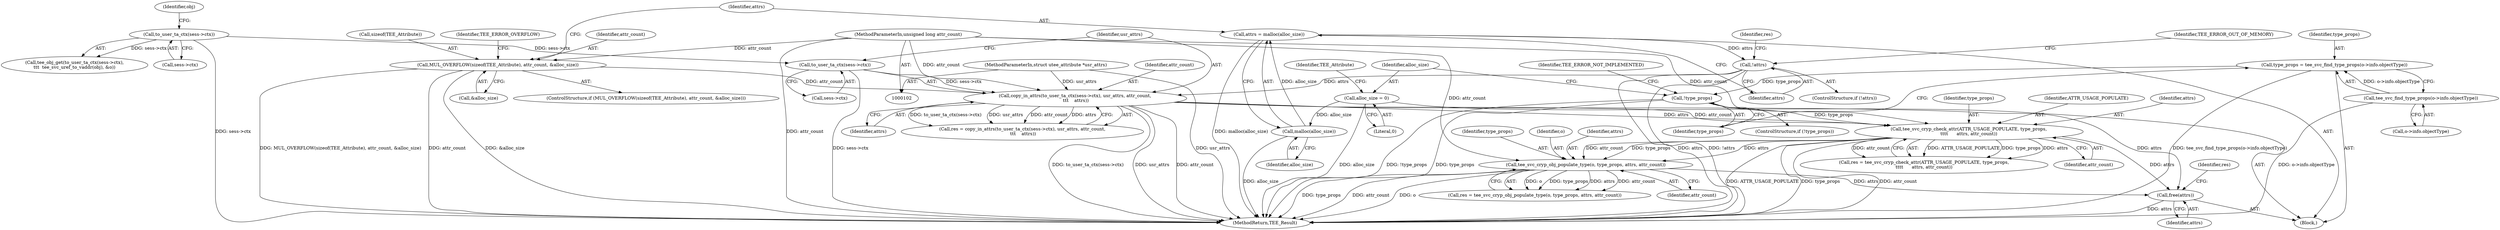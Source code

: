 digraph "0_optee_os_b60e1cee406a1ff521145ab9534370dfb85dd592@API" {
"1000248" [label="(Call,free(attrs))"];
"1000219" [label="(Call,tee_svc_cryp_check_attr(ATTR_USAGE_POPULATE, type_props,\n\t\t\t\t      attrs, attr_count))"];
"1000176" [label="(Call,!type_props)"];
"1000167" [label="(Call,type_props = tee_svc_find_type_props(o->info.objectType))"];
"1000169" [label="(Call,tee_svc_find_type_props(o->info.objectType))"];
"1000204" [label="(Call,copy_in_attrs(to_user_ta_ctx(sess->ctx), usr_attrs, attr_count,\n \t\t\t    attrs))"];
"1000205" [label="(Call,to_user_ta_ctx(sess->ctx))"];
"1000129" [label="(Call,to_user_ta_ctx(sess->ctx))"];
"1000104" [label="(MethodParameterIn,struct utee_attribute *usr_attrs)"];
"1000185" [label="(Call,MUL_OVERFLOW(sizeof(TEE_Attribute), attr_count, &alloc_size))"];
"1000105" [label="(MethodParameterIn,unsigned long attr_count)"];
"1000198" [label="(Call,!attrs)"];
"1000193" [label="(Call,attrs = malloc(alloc_size))"];
"1000195" [label="(Call,malloc(alloc_size))"];
"1000181" [label="(Call,alloc_size = 0)"];
"1000231" [label="(Call,tee_svc_cryp_obj_populate_type(o, type_props, attrs, attr_count))"];
"1000188" [label="(Identifier,attr_count)"];
"1000187" [label="(Identifier,TEE_Attribute)"];
"1000222" [label="(Identifier,attrs)"];
"1000206" [label="(Call,sess->ctx)"];
"1000177" [label="(Identifier,type_props)"];
"1000219" [label="(Call,tee_svc_cryp_check_attr(ATTR_USAGE_POPULATE, type_props,\n\t\t\t\t      attrs, attr_count))"];
"1000210" [label="(Identifier,attr_count)"];
"1000235" [label="(Identifier,attr_count)"];
"1000221" [label="(Identifier,type_props)"];
"1000248" [label="(Call,free(attrs))"];
"1000251" [label="(Identifier,res)"];
"1000211" [label="(Identifier,attrs)"];
"1000175" [label="(ControlStructure,if (!type_props))"];
"1000203" [label="(Identifier,res)"];
"1000181" [label="(Call,alloc_size = 0)"];
"1000130" [label="(Call,sess->ctx)"];
"1000220" [label="(Identifier,ATTR_USAGE_POPULATE)"];
"1000249" [label="(Identifier,attrs)"];
"1000168" [label="(Identifier,type_props)"];
"1000202" [label="(Call,res = copy_in_attrs(to_user_ta_ctx(sess->ctx), usr_attrs, attr_count,\n \t\t\t    attrs))"];
"1000233" [label="(Identifier,type_props)"];
"1000105" [label="(MethodParameterIn,unsigned long attr_count)"];
"1000217" [label="(Call,res = tee_svc_cryp_check_attr(ATTR_USAGE_POPULATE, type_props,\n\t\t\t\t      attrs, attr_count))"];
"1000179" [label="(Identifier,TEE_ERROR_NOT_IMPLEMENTED)"];
"1000229" [label="(Call,res = tee_svc_cryp_obj_populate_type(o, type_props, attrs, attr_count))"];
"1000189" [label="(Call,&alloc_size)"];
"1000192" [label="(Identifier,TEE_ERROR_OVERFLOW)"];
"1000232" [label="(Identifier,o)"];
"1000201" [label="(Identifier,TEE_ERROR_OUT_OF_MEMORY)"];
"1000182" [label="(Identifier,alloc_size)"];
"1000196" [label="(Identifier,alloc_size)"];
"1000183" [label="(Literal,0)"];
"1000128" [label="(Call,tee_obj_get(to_user_ta_ctx(sess->ctx),\n\t\t\t  tee_svc_uref_to_vaddr(obj), &o))"];
"1000194" [label="(Identifier,attrs)"];
"1000106" [label="(Block,)"];
"1000169" [label="(Call,tee_svc_find_type_props(o->info.objectType))"];
"1000170" [label="(Call,o->info.objectType)"];
"1000184" [label="(ControlStructure,if (MUL_OVERFLOW(sizeof(TEE_Attribute), attr_count, &alloc_size)))"];
"1000205" [label="(Call,to_user_ta_ctx(sess->ctx))"];
"1000199" [label="(Identifier,attrs)"];
"1000209" [label="(Identifier,usr_attrs)"];
"1000195" [label="(Call,malloc(alloc_size))"];
"1000176" [label="(Call,!type_props)"];
"1000204" [label="(Call,copy_in_attrs(to_user_ta_ctx(sess->ctx), usr_attrs, attr_count,\n \t\t\t    attrs))"];
"1000231" [label="(Call,tee_svc_cryp_obj_populate_type(o, type_props, attrs, attr_count))"];
"1000223" [label="(Identifier,attr_count)"];
"1000186" [label="(Call,sizeof(TEE_Attribute))"];
"1000252" [label="(MethodReturn,TEE_Result)"];
"1000167" [label="(Call,type_props = tee_svc_find_type_props(o->info.objectType))"];
"1000104" [label="(MethodParameterIn,struct utee_attribute *usr_attrs)"];
"1000185" [label="(Call,MUL_OVERFLOW(sizeof(TEE_Attribute), attr_count, &alloc_size))"];
"1000134" [label="(Identifier,obj)"];
"1000234" [label="(Identifier,attrs)"];
"1000198" [label="(Call,!attrs)"];
"1000197" [label="(ControlStructure,if (!attrs))"];
"1000129" [label="(Call,to_user_ta_ctx(sess->ctx))"];
"1000193" [label="(Call,attrs = malloc(alloc_size))"];
"1000248" -> "1000106"  [label="AST: "];
"1000248" -> "1000249"  [label="CFG: "];
"1000249" -> "1000248"  [label="AST: "];
"1000251" -> "1000248"  [label="CFG: "];
"1000248" -> "1000252"  [label="DDG: attrs"];
"1000219" -> "1000248"  [label="DDG: attrs"];
"1000204" -> "1000248"  [label="DDG: attrs"];
"1000231" -> "1000248"  [label="DDG: attrs"];
"1000219" -> "1000217"  [label="AST: "];
"1000219" -> "1000223"  [label="CFG: "];
"1000220" -> "1000219"  [label="AST: "];
"1000221" -> "1000219"  [label="AST: "];
"1000222" -> "1000219"  [label="AST: "];
"1000223" -> "1000219"  [label="AST: "];
"1000217" -> "1000219"  [label="CFG: "];
"1000219" -> "1000252"  [label="DDG: type_props"];
"1000219" -> "1000252"  [label="DDG: attr_count"];
"1000219" -> "1000252"  [label="DDG: ATTR_USAGE_POPULATE"];
"1000219" -> "1000217"  [label="DDG: ATTR_USAGE_POPULATE"];
"1000219" -> "1000217"  [label="DDG: type_props"];
"1000219" -> "1000217"  [label="DDG: attrs"];
"1000219" -> "1000217"  [label="DDG: attr_count"];
"1000176" -> "1000219"  [label="DDG: type_props"];
"1000204" -> "1000219"  [label="DDG: attrs"];
"1000204" -> "1000219"  [label="DDG: attr_count"];
"1000105" -> "1000219"  [label="DDG: attr_count"];
"1000219" -> "1000231"  [label="DDG: type_props"];
"1000219" -> "1000231"  [label="DDG: attrs"];
"1000219" -> "1000231"  [label="DDG: attr_count"];
"1000176" -> "1000175"  [label="AST: "];
"1000176" -> "1000177"  [label="CFG: "];
"1000177" -> "1000176"  [label="AST: "];
"1000179" -> "1000176"  [label="CFG: "];
"1000182" -> "1000176"  [label="CFG: "];
"1000176" -> "1000252"  [label="DDG: !type_props"];
"1000176" -> "1000252"  [label="DDG: type_props"];
"1000167" -> "1000176"  [label="DDG: type_props"];
"1000167" -> "1000106"  [label="AST: "];
"1000167" -> "1000169"  [label="CFG: "];
"1000168" -> "1000167"  [label="AST: "];
"1000169" -> "1000167"  [label="AST: "];
"1000177" -> "1000167"  [label="CFG: "];
"1000167" -> "1000252"  [label="DDG: tee_svc_find_type_props(o->info.objectType)"];
"1000169" -> "1000167"  [label="DDG: o->info.objectType"];
"1000169" -> "1000170"  [label="CFG: "];
"1000170" -> "1000169"  [label="AST: "];
"1000169" -> "1000252"  [label="DDG: o->info.objectType"];
"1000204" -> "1000202"  [label="AST: "];
"1000204" -> "1000211"  [label="CFG: "];
"1000205" -> "1000204"  [label="AST: "];
"1000209" -> "1000204"  [label="AST: "];
"1000210" -> "1000204"  [label="AST: "];
"1000211" -> "1000204"  [label="AST: "];
"1000202" -> "1000204"  [label="CFG: "];
"1000204" -> "1000252"  [label="DDG: to_user_ta_ctx(sess->ctx)"];
"1000204" -> "1000252"  [label="DDG: usr_attrs"];
"1000204" -> "1000252"  [label="DDG: attr_count"];
"1000204" -> "1000202"  [label="DDG: to_user_ta_ctx(sess->ctx)"];
"1000204" -> "1000202"  [label="DDG: usr_attrs"];
"1000204" -> "1000202"  [label="DDG: attr_count"];
"1000204" -> "1000202"  [label="DDG: attrs"];
"1000205" -> "1000204"  [label="DDG: sess->ctx"];
"1000104" -> "1000204"  [label="DDG: usr_attrs"];
"1000185" -> "1000204"  [label="DDG: attr_count"];
"1000105" -> "1000204"  [label="DDG: attr_count"];
"1000198" -> "1000204"  [label="DDG: attrs"];
"1000205" -> "1000206"  [label="CFG: "];
"1000206" -> "1000205"  [label="AST: "];
"1000209" -> "1000205"  [label="CFG: "];
"1000205" -> "1000252"  [label="DDG: sess->ctx"];
"1000129" -> "1000205"  [label="DDG: sess->ctx"];
"1000129" -> "1000128"  [label="AST: "];
"1000129" -> "1000130"  [label="CFG: "];
"1000130" -> "1000129"  [label="AST: "];
"1000134" -> "1000129"  [label="CFG: "];
"1000129" -> "1000252"  [label="DDG: sess->ctx"];
"1000129" -> "1000128"  [label="DDG: sess->ctx"];
"1000104" -> "1000102"  [label="AST: "];
"1000104" -> "1000252"  [label="DDG: usr_attrs"];
"1000185" -> "1000184"  [label="AST: "];
"1000185" -> "1000189"  [label="CFG: "];
"1000186" -> "1000185"  [label="AST: "];
"1000188" -> "1000185"  [label="AST: "];
"1000189" -> "1000185"  [label="AST: "];
"1000192" -> "1000185"  [label="CFG: "];
"1000194" -> "1000185"  [label="CFG: "];
"1000185" -> "1000252"  [label="DDG: MUL_OVERFLOW(sizeof(TEE_Attribute), attr_count, &alloc_size)"];
"1000185" -> "1000252"  [label="DDG: attr_count"];
"1000185" -> "1000252"  [label="DDG: &alloc_size"];
"1000105" -> "1000185"  [label="DDG: attr_count"];
"1000105" -> "1000102"  [label="AST: "];
"1000105" -> "1000252"  [label="DDG: attr_count"];
"1000105" -> "1000231"  [label="DDG: attr_count"];
"1000198" -> "1000197"  [label="AST: "];
"1000198" -> "1000199"  [label="CFG: "];
"1000199" -> "1000198"  [label="AST: "];
"1000201" -> "1000198"  [label="CFG: "];
"1000203" -> "1000198"  [label="CFG: "];
"1000198" -> "1000252"  [label="DDG: attrs"];
"1000198" -> "1000252"  [label="DDG: !attrs"];
"1000193" -> "1000198"  [label="DDG: attrs"];
"1000193" -> "1000106"  [label="AST: "];
"1000193" -> "1000195"  [label="CFG: "];
"1000194" -> "1000193"  [label="AST: "];
"1000195" -> "1000193"  [label="AST: "];
"1000199" -> "1000193"  [label="CFG: "];
"1000193" -> "1000252"  [label="DDG: malloc(alloc_size)"];
"1000195" -> "1000193"  [label="DDG: alloc_size"];
"1000195" -> "1000196"  [label="CFG: "];
"1000196" -> "1000195"  [label="AST: "];
"1000195" -> "1000252"  [label="DDG: alloc_size"];
"1000181" -> "1000195"  [label="DDG: alloc_size"];
"1000181" -> "1000106"  [label="AST: "];
"1000181" -> "1000183"  [label="CFG: "];
"1000182" -> "1000181"  [label="AST: "];
"1000183" -> "1000181"  [label="AST: "];
"1000187" -> "1000181"  [label="CFG: "];
"1000181" -> "1000252"  [label="DDG: alloc_size"];
"1000231" -> "1000229"  [label="AST: "];
"1000231" -> "1000235"  [label="CFG: "];
"1000232" -> "1000231"  [label="AST: "];
"1000233" -> "1000231"  [label="AST: "];
"1000234" -> "1000231"  [label="AST: "];
"1000235" -> "1000231"  [label="AST: "];
"1000229" -> "1000231"  [label="CFG: "];
"1000231" -> "1000252"  [label="DDG: type_props"];
"1000231" -> "1000252"  [label="DDG: attr_count"];
"1000231" -> "1000252"  [label="DDG: o"];
"1000231" -> "1000229"  [label="DDG: o"];
"1000231" -> "1000229"  [label="DDG: type_props"];
"1000231" -> "1000229"  [label="DDG: attrs"];
"1000231" -> "1000229"  [label="DDG: attr_count"];
}
